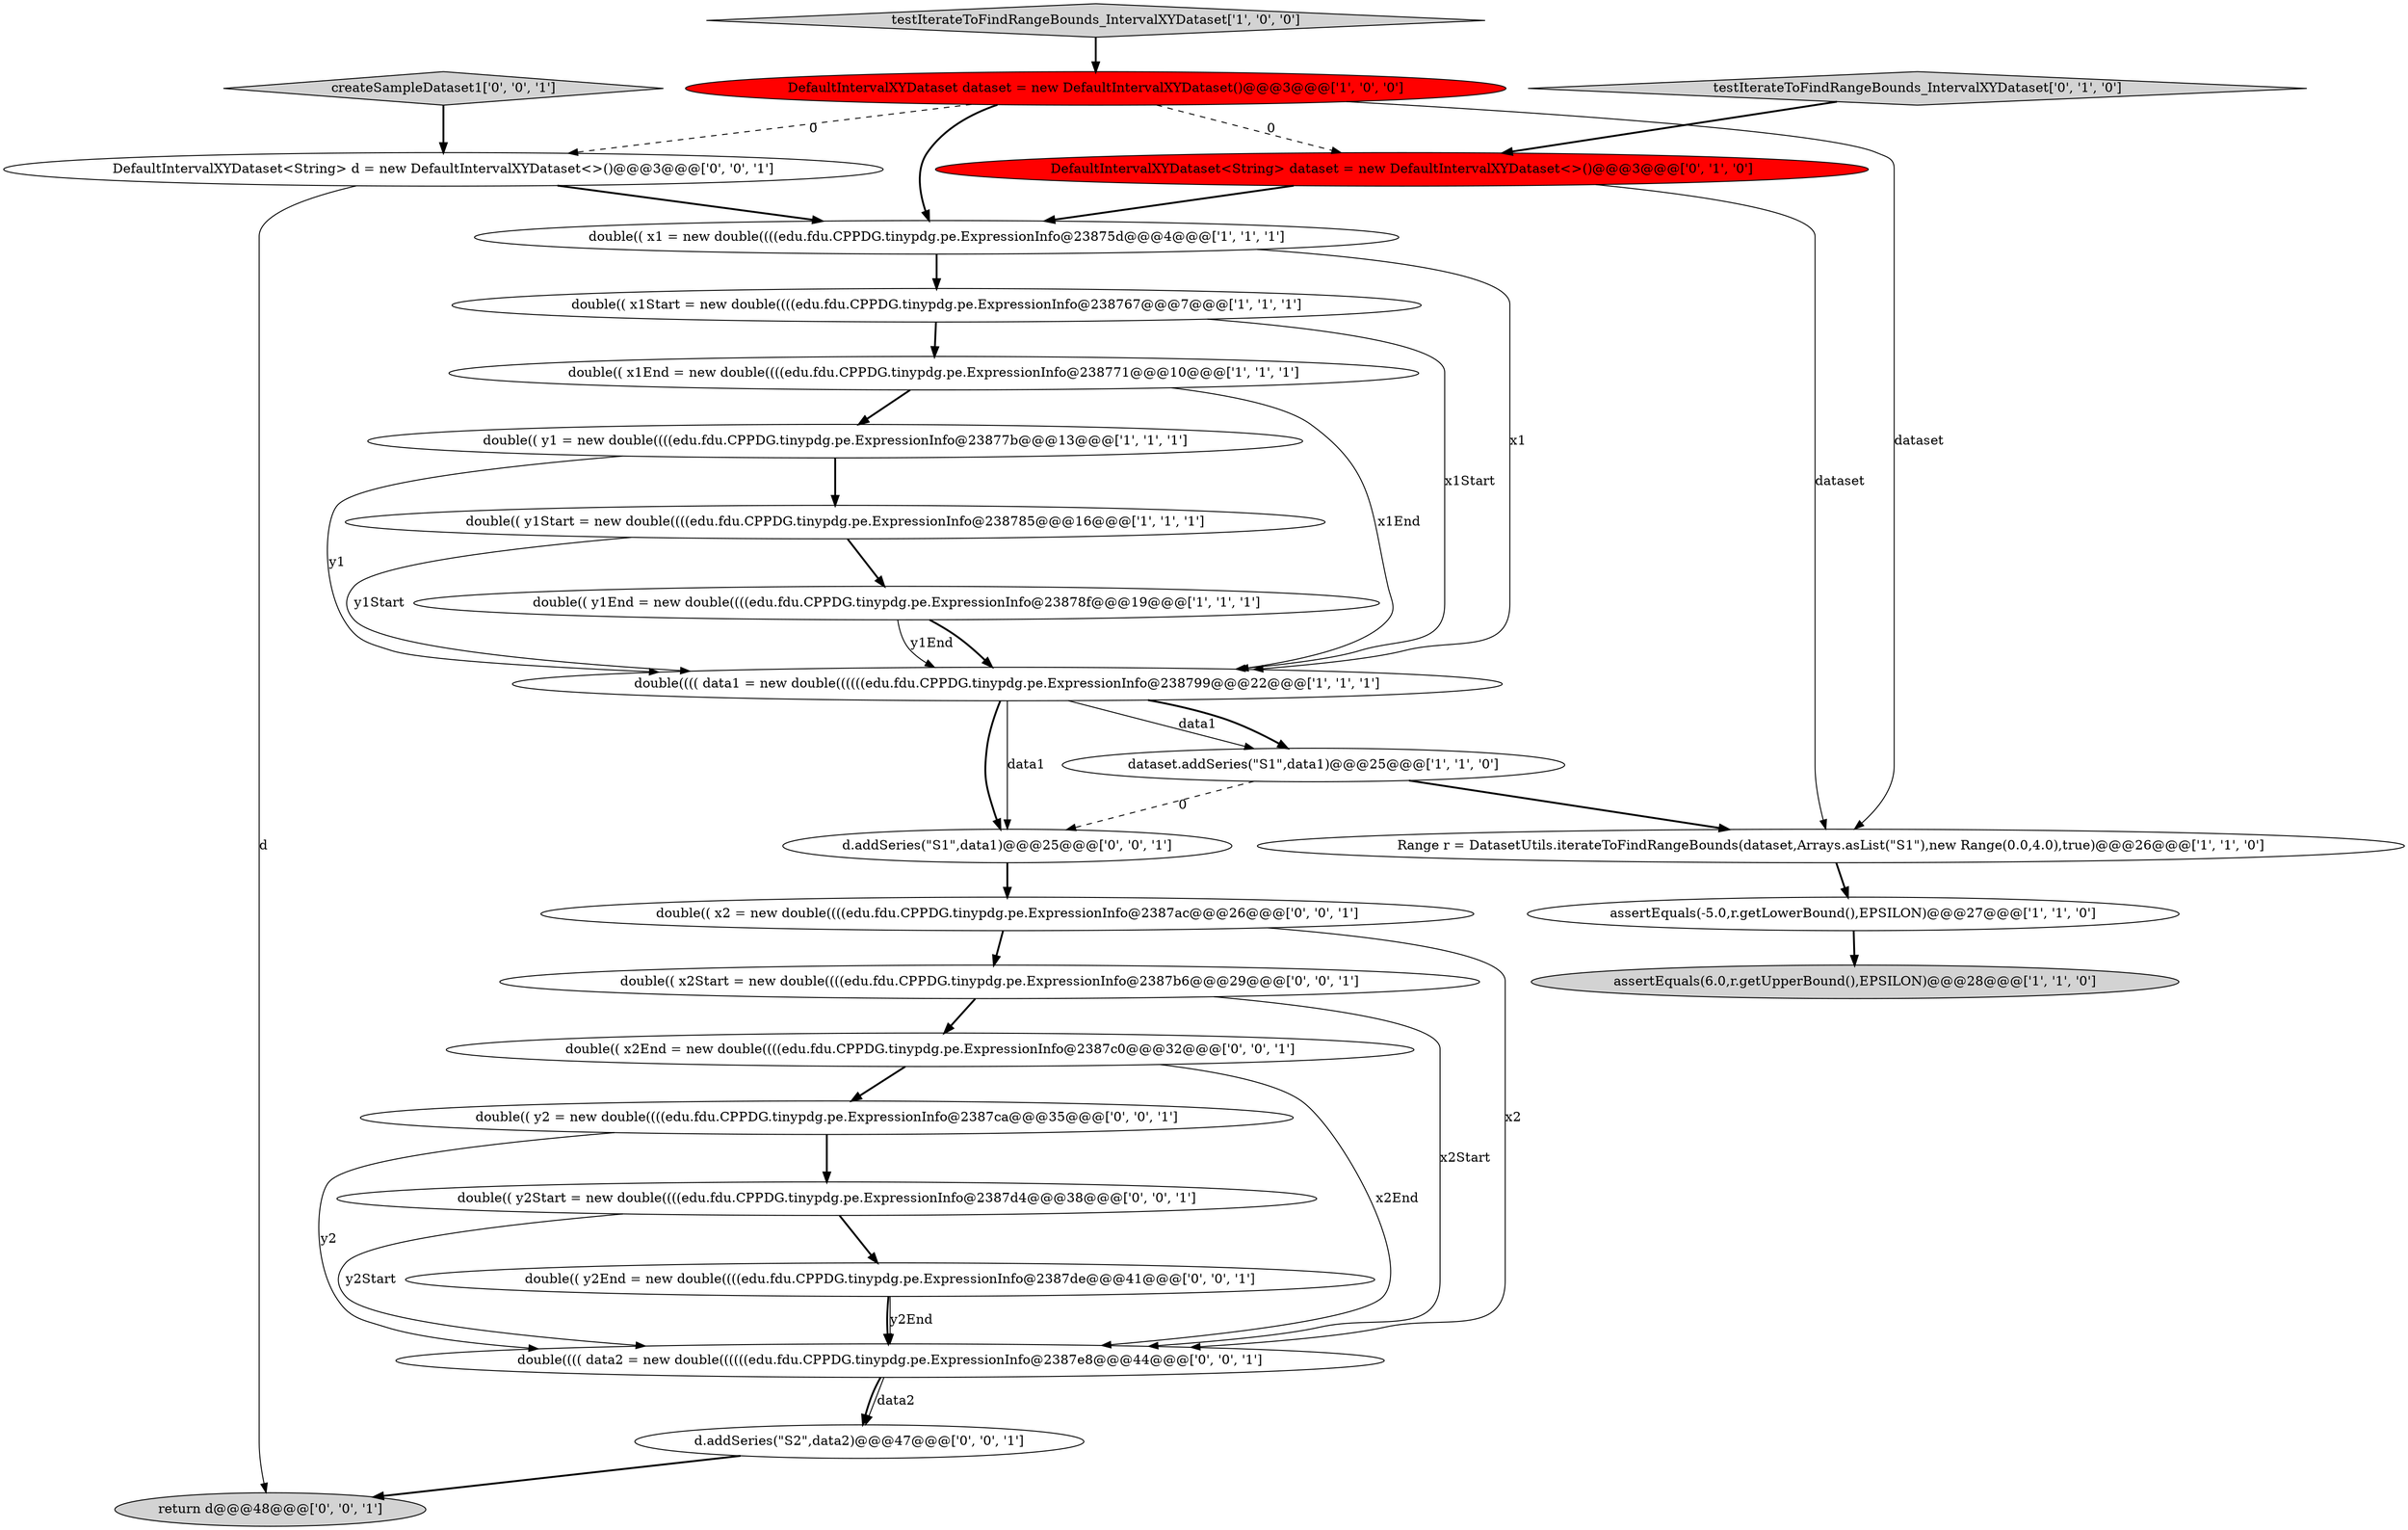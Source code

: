 digraph {
25 [style = filled, label = "createSampleDataset1['0', '0', '1']", fillcolor = lightgray, shape = diamond image = "AAA0AAABBB3BBB"];
26 [style = filled, label = "double(((( data2 = new double((((((edu.fdu.CPPDG.tinypdg.pe.ExpressionInfo@2387e8@@@44@@@['0', '0', '1']", fillcolor = white, shape = ellipse image = "AAA0AAABBB3BBB"];
16 [style = filled, label = "d.addSeries(\"S2\",data2)@@@47@@@['0', '0', '1']", fillcolor = white, shape = ellipse image = "AAA0AAABBB3BBB"];
7 [style = filled, label = "double(( x1End = new double((((edu.fdu.CPPDG.tinypdg.pe.ExpressionInfo@238771@@@10@@@['1', '1', '1']", fillcolor = white, shape = ellipse image = "AAA0AAABBB1BBB"];
3 [style = filled, label = "double(( x1 = new double((((edu.fdu.CPPDG.tinypdg.pe.ExpressionInfo@23875d@@@4@@@['1', '1', '1']", fillcolor = white, shape = ellipse image = "AAA0AAABBB1BBB"];
6 [style = filled, label = "double(((( data1 = new double((((((edu.fdu.CPPDG.tinypdg.pe.ExpressionInfo@238799@@@22@@@['1', '1', '1']", fillcolor = white, shape = ellipse image = "AAA0AAABBB1BBB"];
18 [style = filled, label = "double(( y2Start = new double((((edu.fdu.CPPDG.tinypdg.pe.ExpressionInfo@2387d4@@@38@@@['0', '0', '1']", fillcolor = white, shape = ellipse image = "AAA0AAABBB3BBB"];
0 [style = filled, label = "DefaultIntervalXYDataset dataset = new DefaultIntervalXYDataset()@@@3@@@['1', '0', '0']", fillcolor = red, shape = ellipse image = "AAA1AAABBB1BBB"];
12 [style = filled, label = "assertEquals(-5.0,r.getLowerBound(),EPSILON)@@@27@@@['1', '1', '0']", fillcolor = white, shape = ellipse image = "AAA0AAABBB1BBB"];
22 [style = filled, label = "double(( y2 = new double((((edu.fdu.CPPDG.tinypdg.pe.ExpressionInfo@2387ca@@@35@@@['0', '0', '1']", fillcolor = white, shape = ellipse image = "AAA0AAABBB3BBB"];
1 [style = filled, label = "Range r = DatasetUtils.iterateToFindRangeBounds(dataset,Arrays.asList(\"S1\"),new Range(0.0,4.0),true)@@@26@@@['1', '1', '0']", fillcolor = white, shape = ellipse image = "AAA0AAABBB1BBB"];
11 [style = filled, label = "double(( y1 = new double((((edu.fdu.CPPDG.tinypdg.pe.ExpressionInfo@23877b@@@13@@@['1', '1', '1']", fillcolor = white, shape = ellipse image = "AAA0AAABBB1BBB"];
14 [style = filled, label = "testIterateToFindRangeBounds_IntervalXYDataset['0', '1', '0']", fillcolor = lightgray, shape = diamond image = "AAA0AAABBB2BBB"];
9 [style = filled, label = "double(( x1Start = new double((((edu.fdu.CPPDG.tinypdg.pe.ExpressionInfo@238767@@@7@@@['1', '1', '1']", fillcolor = white, shape = ellipse image = "AAA0AAABBB1BBB"];
2 [style = filled, label = "double(( y1End = new double((((edu.fdu.CPPDG.tinypdg.pe.ExpressionInfo@23878f@@@19@@@['1', '1', '1']", fillcolor = white, shape = ellipse image = "AAA0AAABBB1BBB"];
23 [style = filled, label = "d.addSeries(\"S1\",data1)@@@25@@@['0', '0', '1']", fillcolor = white, shape = ellipse image = "AAA0AAABBB3BBB"];
17 [style = filled, label = "return d@@@48@@@['0', '0', '1']", fillcolor = lightgray, shape = ellipse image = "AAA0AAABBB3BBB"];
15 [style = filled, label = "double(( x2Start = new double((((edu.fdu.CPPDG.tinypdg.pe.ExpressionInfo@2387b6@@@29@@@['0', '0', '1']", fillcolor = white, shape = ellipse image = "AAA0AAABBB3BBB"];
10 [style = filled, label = "dataset.addSeries(\"S1\",data1)@@@25@@@['1', '1', '0']", fillcolor = white, shape = ellipse image = "AAA0AAABBB1BBB"];
5 [style = filled, label = "double(( y1Start = new double((((edu.fdu.CPPDG.tinypdg.pe.ExpressionInfo@238785@@@16@@@['1', '1', '1']", fillcolor = white, shape = ellipse image = "AAA0AAABBB1BBB"];
13 [style = filled, label = "DefaultIntervalXYDataset<String> dataset = new DefaultIntervalXYDataset<>()@@@3@@@['0', '1', '0']", fillcolor = red, shape = ellipse image = "AAA1AAABBB2BBB"];
19 [style = filled, label = "double(( x2 = new double((((edu.fdu.CPPDG.tinypdg.pe.ExpressionInfo@2387ac@@@26@@@['0', '0', '1']", fillcolor = white, shape = ellipse image = "AAA0AAABBB3BBB"];
8 [style = filled, label = "testIterateToFindRangeBounds_IntervalXYDataset['1', '0', '0']", fillcolor = lightgray, shape = diamond image = "AAA0AAABBB1BBB"];
20 [style = filled, label = "DefaultIntervalXYDataset<String> d = new DefaultIntervalXYDataset<>()@@@3@@@['0', '0', '1']", fillcolor = white, shape = ellipse image = "AAA0AAABBB3BBB"];
4 [style = filled, label = "assertEquals(6.0,r.getUpperBound(),EPSILON)@@@28@@@['1', '1', '0']", fillcolor = lightgray, shape = ellipse image = "AAA0AAABBB1BBB"];
21 [style = filled, label = "double(( x2End = new double((((edu.fdu.CPPDG.tinypdg.pe.ExpressionInfo@2387c0@@@32@@@['0', '0', '1']", fillcolor = white, shape = ellipse image = "AAA0AAABBB3BBB"];
24 [style = filled, label = "double(( y2End = new double((((edu.fdu.CPPDG.tinypdg.pe.ExpressionInfo@2387de@@@41@@@['0', '0', '1']", fillcolor = white, shape = ellipse image = "AAA0AAABBB3BBB"];
0->3 [style = bold, label=""];
19->26 [style = solid, label="x2"];
18->24 [style = bold, label=""];
7->11 [style = bold, label=""];
5->6 [style = solid, label="y1Start"];
13->1 [style = solid, label="dataset"];
21->26 [style = solid, label="x2End"];
20->17 [style = solid, label="d"];
0->1 [style = solid, label="dataset"];
2->6 [style = bold, label=""];
15->21 [style = bold, label=""];
6->23 [style = bold, label=""];
6->23 [style = solid, label="data1"];
9->6 [style = solid, label="x1Start"];
20->3 [style = bold, label=""];
16->17 [style = bold, label=""];
9->7 [style = bold, label=""];
0->20 [style = dashed, label="0"];
8->0 [style = bold, label=""];
3->9 [style = bold, label=""];
3->6 [style = solid, label="x1"];
26->16 [style = bold, label=""];
24->26 [style = bold, label=""];
11->5 [style = bold, label=""];
5->2 [style = bold, label=""];
25->20 [style = bold, label=""];
22->18 [style = bold, label=""];
6->10 [style = solid, label="data1"];
11->6 [style = solid, label="y1"];
15->26 [style = solid, label="x2Start"];
24->26 [style = solid, label="y2End"];
13->3 [style = bold, label=""];
12->4 [style = bold, label=""];
21->22 [style = bold, label=""];
18->26 [style = solid, label="y2Start"];
26->16 [style = solid, label="data2"];
23->19 [style = bold, label=""];
6->10 [style = bold, label=""];
0->13 [style = dashed, label="0"];
22->26 [style = solid, label="y2"];
1->12 [style = bold, label=""];
14->13 [style = bold, label=""];
19->15 [style = bold, label=""];
7->6 [style = solid, label="x1End"];
10->1 [style = bold, label=""];
10->23 [style = dashed, label="0"];
2->6 [style = solid, label="y1End"];
}
